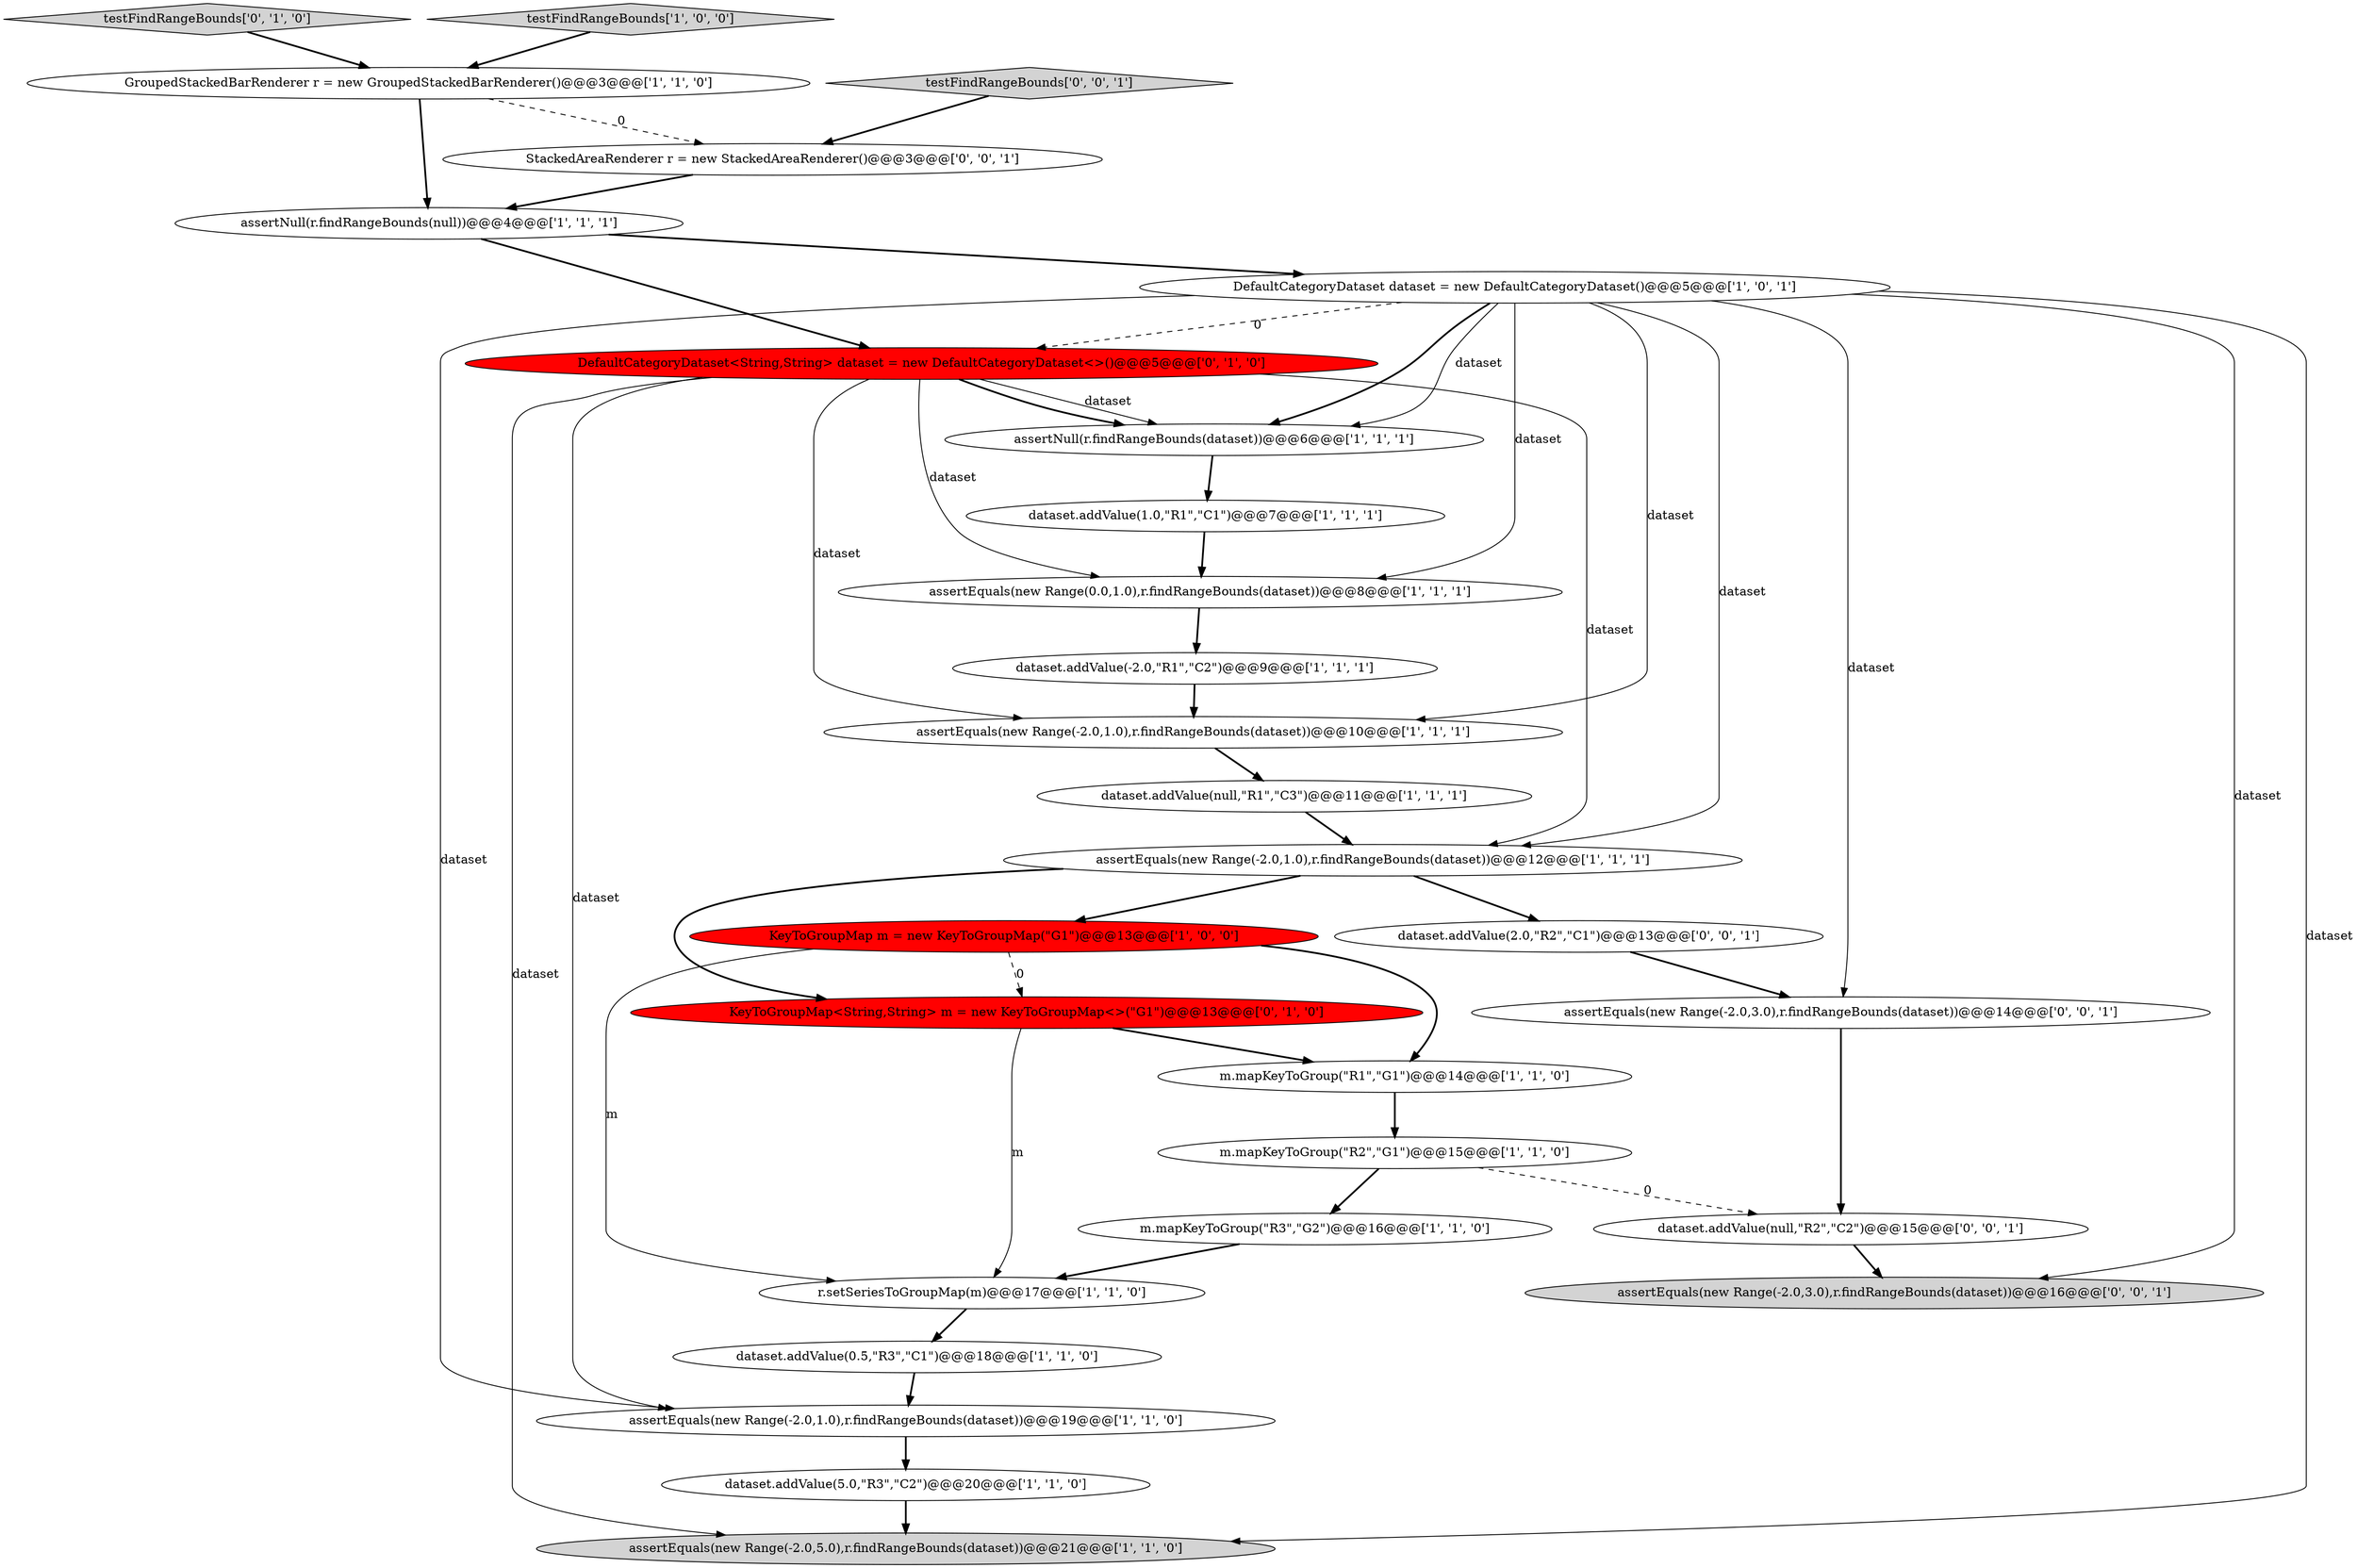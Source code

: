 digraph {
5 [style = filled, label = "assertEquals(new Range(-2.0,1.0),r.findRangeBounds(dataset))@@@12@@@['1', '1', '1']", fillcolor = white, shape = ellipse image = "AAA0AAABBB1BBB"];
7 [style = filled, label = "dataset.addValue(null,\"R1\",\"C3\")@@@11@@@['1', '1', '1']", fillcolor = white, shape = ellipse image = "AAA0AAABBB1BBB"];
19 [style = filled, label = "assertEquals(new Range(0.0,1.0),r.findRangeBounds(dataset))@@@8@@@['1', '1', '1']", fillcolor = white, shape = ellipse image = "AAA0AAABBB1BBB"];
4 [style = filled, label = "dataset.addValue(5.0,\"R3\",\"C2\")@@@20@@@['1', '1', '0']", fillcolor = white, shape = ellipse image = "AAA0AAABBB1BBB"];
17 [style = filled, label = "m.mapKeyToGroup(\"R3\",\"G2\")@@@16@@@['1', '1', '0']", fillcolor = white, shape = ellipse image = "AAA0AAABBB1BBB"];
26 [style = filled, label = "assertEquals(new Range(-2.0,3.0),r.findRangeBounds(dataset))@@@14@@@['0', '0', '1']", fillcolor = white, shape = ellipse image = "AAA0AAABBB3BBB"];
11 [style = filled, label = "assertEquals(new Range(-2.0,1.0),r.findRangeBounds(dataset))@@@19@@@['1', '1', '0']", fillcolor = white, shape = ellipse image = "AAA0AAABBB1BBB"];
8 [style = filled, label = "GroupedStackedBarRenderer r = new GroupedStackedBarRenderer()@@@3@@@['1', '1', '0']", fillcolor = white, shape = ellipse image = "AAA0AAABBB1BBB"];
18 [style = filled, label = "dataset.addValue(0.5,\"R3\",\"C1\")@@@18@@@['1', '1', '0']", fillcolor = white, shape = ellipse image = "AAA0AAABBB1BBB"];
9 [style = filled, label = "dataset.addValue(1.0,\"R1\",\"C1\")@@@7@@@['1', '1', '1']", fillcolor = white, shape = ellipse image = "AAA0AAABBB1BBB"];
6 [style = filled, label = "KeyToGroupMap m = new KeyToGroupMap(\"G1\")@@@13@@@['1', '0', '0']", fillcolor = red, shape = ellipse image = "AAA1AAABBB1BBB"];
22 [style = filled, label = "KeyToGroupMap<String,String> m = new KeyToGroupMap<>(\"G1\")@@@13@@@['0', '1', '0']", fillcolor = red, shape = ellipse image = "AAA1AAABBB2BBB"];
16 [style = filled, label = "DefaultCategoryDataset dataset = new DefaultCategoryDataset()@@@5@@@['1', '0', '1']", fillcolor = white, shape = ellipse image = "AAA0AAABBB1BBB"];
2 [style = filled, label = "m.mapKeyToGroup(\"R1\",\"G1\")@@@14@@@['1', '1', '0']", fillcolor = white, shape = ellipse image = "AAA0AAABBB1BBB"];
27 [style = filled, label = "assertEquals(new Range(-2.0,3.0),r.findRangeBounds(dataset))@@@16@@@['0', '0', '1']", fillcolor = lightgray, shape = ellipse image = "AAA0AAABBB3BBB"];
14 [style = filled, label = "assertEquals(new Range(-2.0,1.0),r.findRangeBounds(dataset))@@@10@@@['1', '1', '1']", fillcolor = white, shape = ellipse image = "AAA0AAABBB1BBB"];
3 [style = filled, label = "assertNull(r.findRangeBounds(null))@@@4@@@['1', '1', '1']", fillcolor = white, shape = ellipse image = "AAA0AAABBB1BBB"];
13 [style = filled, label = "assertEquals(new Range(-2.0,5.0),r.findRangeBounds(dataset))@@@21@@@['1', '1', '0']", fillcolor = lightgray, shape = ellipse image = "AAA0AAABBB1BBB"];
25 [style = filled, label = "testFindRangeBounds['0', '0', '1']", fillcolor = lightgray, shape = diamond image = "AAA0AAABBB3BBB"];
20 [style = filled, label = "testFindRangeBounds['0', '1', '0']", fillcolor = lightgray, shape = diamond image = "AAA0AAABBB2BBB"];
0 [style = filled, label = "m.mapKeyToGroup(\"R2\",\"G1\")@@@15@@@['1', '1', '0']", fillcolor = white, shape = ellipse image = "AAA0AAABBB1BBB"];
1 [style = filled, label = "assertNull(r.findRangeBounds(dataset))@@@6@@@['1', '1', '1']", fillcolor = white, shape = ellipse image = "AAA0AAABBB1BBB"];
21 [style = filled, label = "DefaultCategoryDataset<String,String> dataset = new DefaultCategoryDataset<>()@@@5@@@['0', '1', '0']", fillcolor = red, shape = ellipse image = "AAA1AAABBB2BBB"];
10 [style = filled, label = "dataset.addValue(-2.0,\"R1\",\"C2\")@@@9@@@['1', '1', '1']", fillcolor = white, shape = ellipse image = "AAA0AAABBB1BBB"];
23 [style = filled, label = "StackedAreaRenderer r = new StackedAreaRenderer()@@@3@@@['0', '0', '1']", fillcolor = white, shape = ellipse image = "AAA0AAABBB3BBB"];
12 [style = filled, label = "testFindRangeBounds['1', '0', '0']", fillcolor = lightgray, shape = diamond image = "AAA0AAABBB1BBB"];
24 [style = filled, label = "dataset.addValue(null,\"R2\",\"C2\")@@@15@@@['0', '0', '1']", fillcolor = white, shape = ellipse image = "AAA0AAABBB3BBB"];
28 [style = filled, label = "dataset.addValue(2.0,\"R2\",\"C1\")@@@13@@@['0', '0', '1']", fillcolor = white, shape = ellipse image = "AAA0AAABBB3BBB"];
15 [style = filled, label = "r.setSeriesToGroupMap(m)@@@17@@@['1', '1', '0']", fillcolor = white, shape = ellipse image = "AAA0AAABBB1BBB"];
16->26 [style = solid, label="dataset"];
16->14 [style = solid, label="dataset"];
22->2 [style = bold, label=""];
21->1 [style = solid, label="dataset"];
10->14 [style = bold, label=""];
21->11 [style = solid, label="dataset"];
25->23 [style = bold, label=""];
0->17 [style = bold, label=""];
11->4 [style = bold, label=""];
4->13 [style = bold, label=""];
18->11 [style = bold, label=""];
8->3 [style = bold, label=""];
21->14 [style = solid, label="dataset"];
19->10 [style = bold, label=""];
28->26 [style = bold, label=""];
23->3 [style = bold, label=""];
21->13 [style = solid, label="dataset"];
3->16 [style = bold, label=""];
5->28 [style = bold, label=""];
26->24 [style = bold, label=""];
15->18 [style = bold, label=""];
16->21 [style = dashed, label="0"];
6->22 [style = dashed, label="0"];
1->9 [style = bold, label=""];
21->19 [style = solid, label="dataset"];
14->7 [style = bold, label=""];
16->27 [style = solid, label="dataset"];
6->2 [style = bold, label=""];
16->1 [style = solid, label="dataset"];
7->5 [style = bold, label=""];
2->0 [style = bold, label=""];
20->8 [style = bold, label=""];
5->6 [style = bold, label=""];
16->1 [style = bold, label=""];
12->8 [style = bold, label=""];
6->15 [style = solid, label="m"];
21->5 [style = solid, label="dataset"];
21->1 [style = bold, label=""];
16->11 [style = solid, label="dataset"];
16->13 [style = solid, label="dataset"];
17->15 [style = bold, label=""];
16->5 [style = solid, label="dataset"];
9->19 [style = bold, label=""];
22->15 [style = solid, label="m"];
0->24 [style = dashed, label="0"];
3->21 [style = bold, label=""];
16->19 [style = solid, label="dataset"];
5->22 [style = bold, label=""];
24->27 [style = bold, label=""];
8->23 [style = dashed, label="0"];
}
